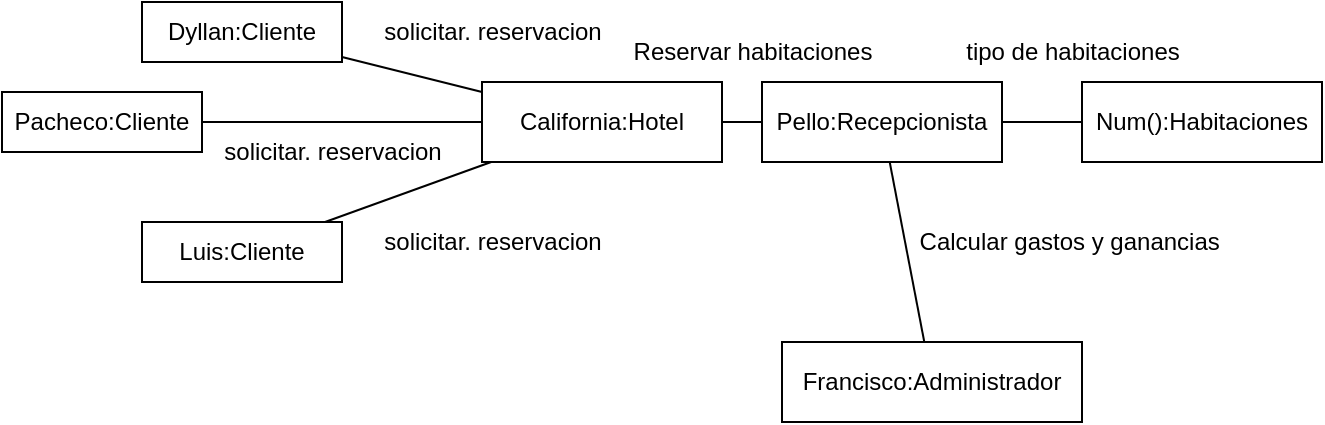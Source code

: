 <mxfile version="21.3.8" type="github">
  <diagram name="Página-1" id="GXqpCHnYGjEbU3OezsAW">
    <mxGraphModel dx="1034" dy="484" grid="1" gridSize="10" guides="1" tooltips="1" connect="1" arrows="1" fold="1" page="1" pageScale="1" pageWidth="827" pageHeight="1169" math="0" shadow="0">
      <root>
        <mxCell id="0" />
        <mxCell id="1" parent="0" />
        <mxCell id="iPyday_xxKDaFqQTF6cL-1" value="Dyllan:Cliente" style="rounded=0;whiteSpace=wrap;html=1;" vertex="1" parent="1">
          <mxGeometry x="70" y="50" width="100" height="30" as="geometry" />
        </mxCell>
        <mxCell id="iPyday_xxKDaFqQTF6cL-2" value="Pacheco:Cliente" style="rounded=0;whiteSpace=wrap;html=1;" vertex="1" parent="1">
          <mxGeometry y="95" width="100" height="30" as="geometry" />
        </mxCell>
        <mxCell id="iPyday_xxKDaFqQTF6cL-3" value="Luis:Cliente" style="rounded=0;whiteSpace=wrap;html=1;" vertex="1" parent="1">
          <mxGeometry x="70" y="160" width="100" height="30" as="geometry" />
        </mxCell>
        <mxCell id="iPyday_xxKDaFqQTF6cL-4" value="California:Hotel" style="rounded=0;whiteSpace=wrap;html=1;" vertex="1" parent="1">
          <mxGeometry x="240" y="90" width="120" height="40" as="geometry" />
        </mxCell>
        <mxCell id="iPyday_xxKDaFqQTF6cL-7" value="Pello:Recepcionista" style="rounded=0;whiteSpace=wrap;html=1;" vertex="1" parent="1">
          <mxGeometry x="380" y="90" width="120" height="40" as="geometry" />
        </mxCell>
        <mxCell id="iPyday_xxKDaFqQTF6cL-8" value="Num():Habitaciones" style="rounded=0;whiteSpace=wrap;html=1;" vertex="1" parent="1">
          <mxGeometry x="540" y="90" width="120" height="40" as="geometry" />
        </mxCell>
        <mxCell id="iPyday_xxKDaFqQTF6cL-9" value="Francisco:Administrador" style="rounded=0;whiteSpace=wrap;html=1;" vertex="1" parent="1">
          <mxGeometry x="390" y="220" width="150" height="40" as="geometry" />
        </mxCell>
        <mxCell id="iPyday_xxKDaFqQTF6cL-10" value="" style="endArrow=none;html=1;rounded=0;" edge="1" parent="1" source="iPyday_xxKDaFqQTF6cL-3" target="iPyday_xxKDaFqQTF6cL-4">
          <mxGeometry width="50" height="50" relative="1" as="geometry">
            <mxPoint x="390" y="280" as="sourcePoint" />
            <mxPoint x="440" y="230" as="targetPoint" />
          </mxGeometry>
        </mxCell>
        <mxCell id="iPyday_xxKDaFqQTF6cL-11" value="" style="endArrow=none;html=1;rounded=0;exitX=1;exitY=0.5;exitDx=0;exitDy=0;" edge="1" parent="1" source="iPyday_xxKDaFqQTF6cL-2" target="iPyday_xxKDaFqQTF6cL-4">
          <mxGeometry width="50" height="50" relative="1" as="geometry">
            <mxPoint x="390" y="280" as="sourcePoint" />
            <mxPoint x="440" y="230" as="targetPoint" />
          </mxGeometry>
        </mxCell>
        <mxCell id="iPyday_xxKDaFqQTF6cL-12" value="" style="endArrow=none;html=1;rounded=0;" edge="1" parent="1" source="iPyday_xxKDaFqQTF6cL-1" target="iPyday_xxKDaFqQTF6cL-4">
          <mxGeometry width="50" height="50" relative="1" as="geometry">
            <mxPoint x="390" y="280" as="sourcePoint" />
            <mxPoint x="440" y="230" as="targetPoint" />
          </mxGeometry>
        </mxCell>
        <mxCell id="iPyday_xxKDaFqQTF6cL-13" value="" style="endArrow=none;html=1;rounded=0;" edge="1" parent="1" source="iPyday_xxKDaFqQTF6cL-4" target="iPyday_xxKDaFqQTF6cL-7">
          <mxGeometry width="50" height="50" relative="1" as="geometry">
            <mxPoint x="390" y="280" as="sourcePoint" />
            <mxPoint x="440" y="230" as="targetPoint" />
          </mxGeometry>
        </mxCell>
        <mxCell id="iPyday_xxKDaFqQTF6cL-14" value="" style="endArrow=none;html=1;rounded=0;" edge="1" parent="1" source="iPyday_xxKDaFqQTF6cL-7" target="iPyday_xxKDaFqQTF6cL-8">
          <mxGeometry width="50" height="50" relative="1" as="geometry">
            <mxPoint x="390" y="280" as="sourcePoint" />
            <mxPoint x="440" y="230" as="targetPoint" />
          </mxGeometry>
        </mxCell>
        <mxCell id="iPyday_xxKDaFqQTF6cL-17" value="solicitar. reservacion" style="text;html=1;align=center;verticalAlign=middle;resizable=0;points=[];autosize=1;strokeColor=none;fillColor=none;" vertex="1" parent="1">
          <mxGeometry x="100" y="110" width="130" height="30" as="geometry" />
        </mxCell>
        <mxCell id="iPyday_xxKDaFqQTF6cL-18" value="solicitar. reservacion" style="text;html=1;align=center;verticalAlign=middle;resizable=0;points=[];autosize=1;strokeColor=none;fillColor=none;" vertex="1" parent="1">
          <mxGeometry x="180" y="155" width="130" height="30" as="geometry" />
        </mxCell>
        <mxCell id="iPyday_xxKDaFqQTF6cL-19" value="solicitar. reservacion" style="text;html=1;align=center;verticalAlign=middle;resizable=0;points=[];autosize=1;strokeColor=none;fillColor=none;" vertex="1" parent="1">
          <mxGeometry x="180" y="50" width="130" height="30" as="geometry" />
        </mxCell>
        <mxCell id="iPyday_xxKDaFqQTF6cL-20" value="Reservar habitaciones" style="text;html=1;align=center;verticalAlign=middle;resizable=0;points=[];autosize=1;strokeColor=none;fillColor=none;" vertex="1" parent="1">
          <mxGeometry x="305" y="60" width="140" height="30" as="geometry" />
        </mxCell>
        <mxCell id="iPyday_xxKDaFqQTF6cL-21" value="tipo de habitaciones" style="text;html=1;align=center;verticalAlign=middle;resizable=0;points=[];autosize=1;strokeColor=none;fillColor=none;" vertex="1" parent="1">
          <mxGeometry x="470" y="60" width="130" height="30" as="geometry" />
        </mxCell>
        <mxCell id="iPyday_xxKDaFqQTF6cL-22" value="Calcular gastos y ganancias&amp;nbsp;" style="text;html=1;align=center;verticalAlign=middle;resizable=0;points=[];autosize=1;strokeColor=none;fillColor=none;" vertex="1" parent="1">
          <mxGeometry x="445" y="155" width="180" height="30" as="geometry" />
        </mxCell>
        <mxCell id="iPyday_xxKDaFqQTF6cL-23" value="" style="endArrow=none;html=1;rounded=0;" edge="1" parent="1" source="iPyday_xxKDaFqQTF6cL-9" target="iPyday_xxKDaFqQTF6cL-7">
          <mxGeometry width="50" height="50" relative="1" as="geometry">
            <mxPoint x="172" y="170" as="sourcePoint" />
            <mxPoint x="255" y="140" as="targetPoint" />
          </mxGeometry>
        </mxCell>
      </root>
    </mxGraphModel>
  </diagram>
</mxfile>
